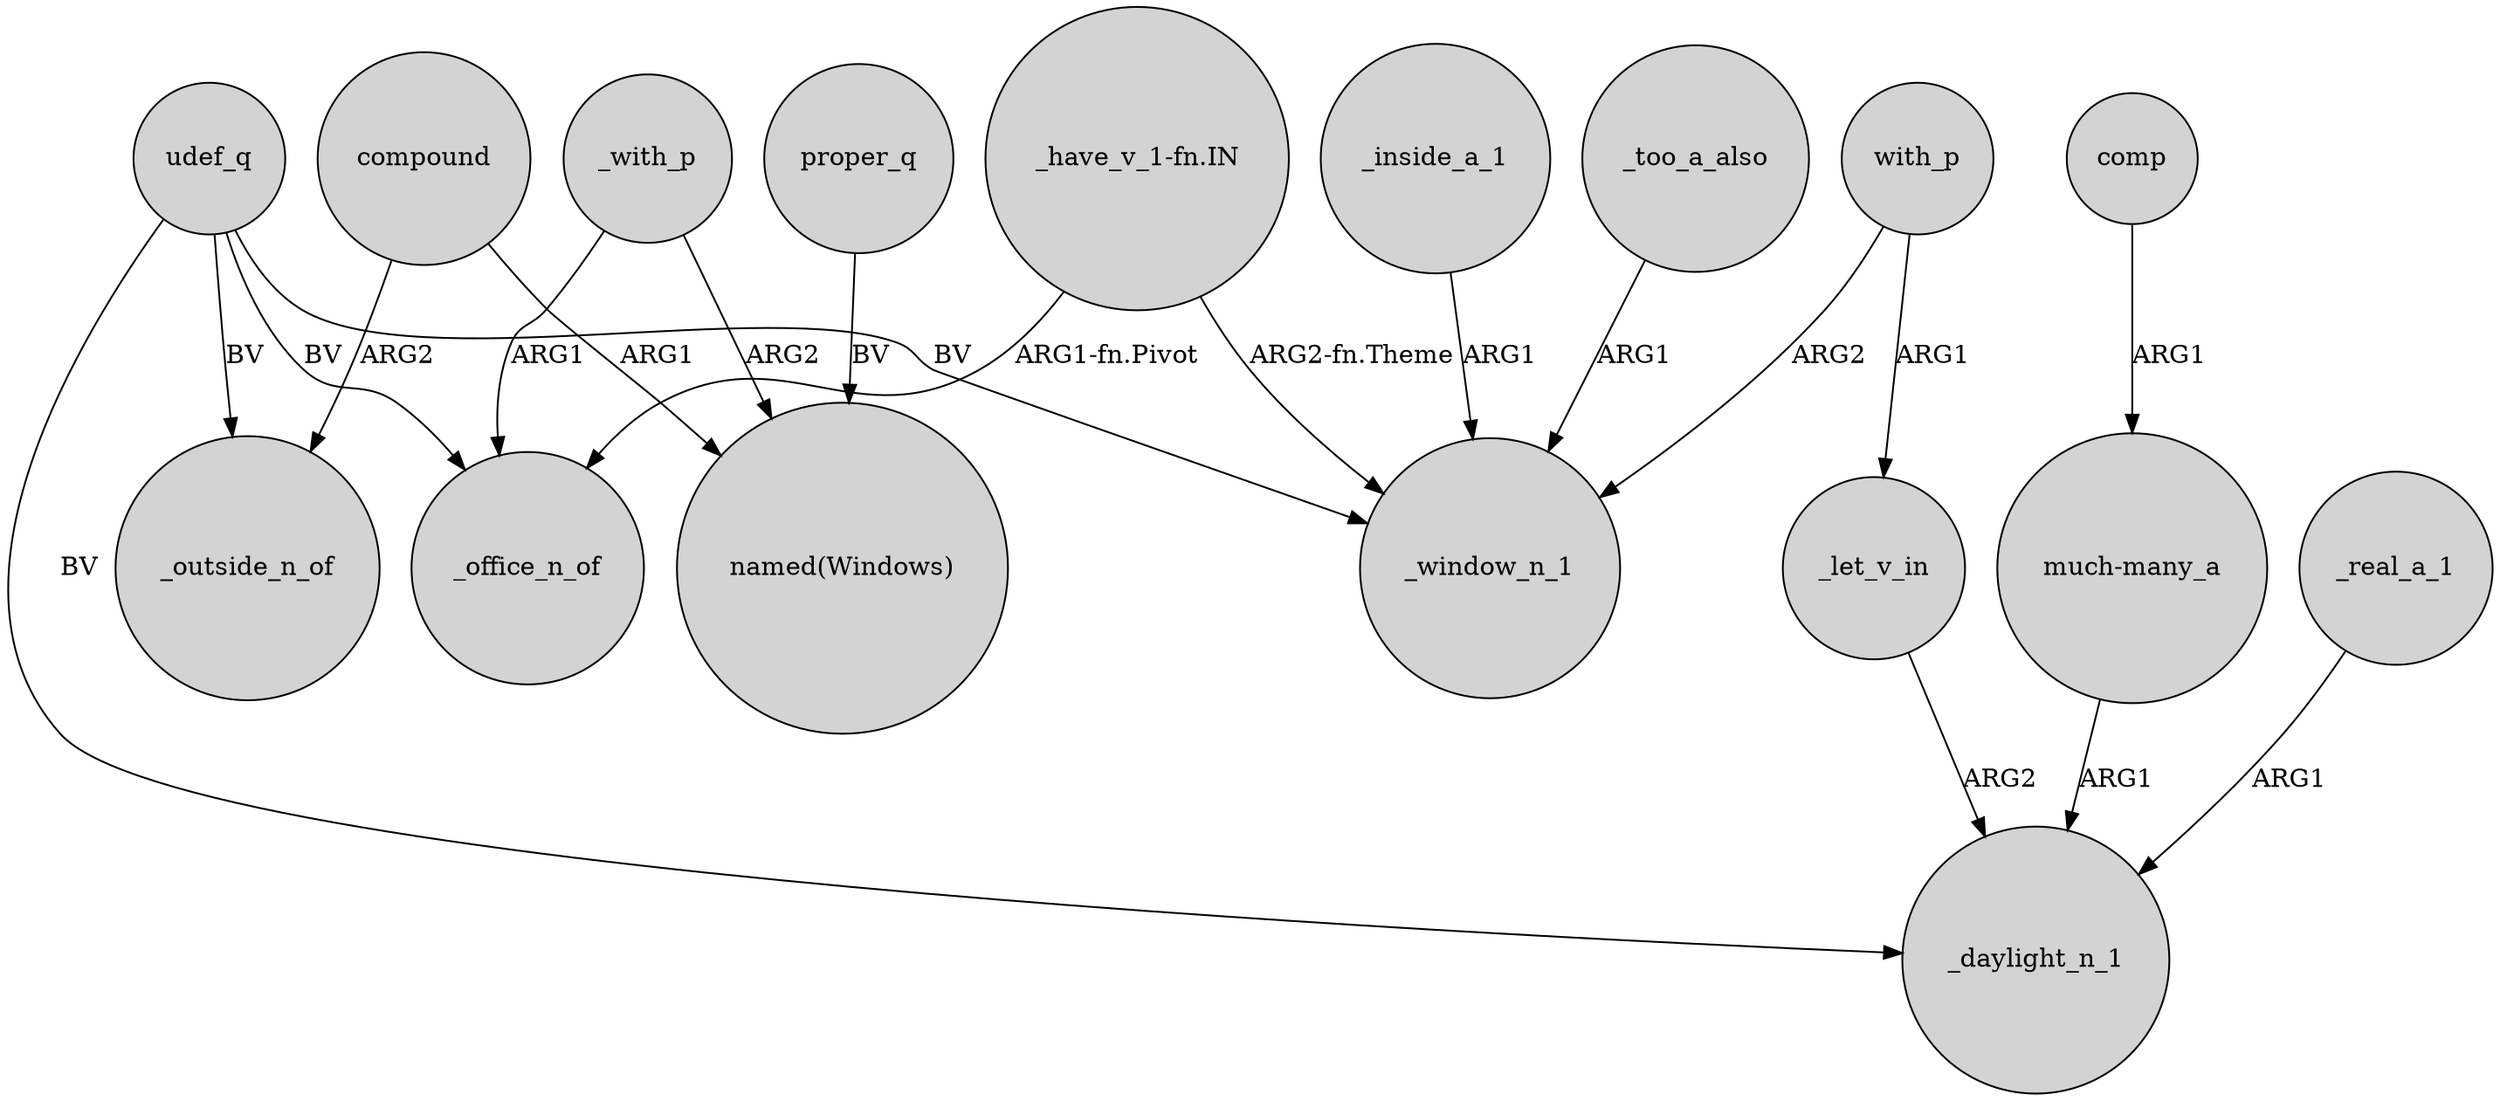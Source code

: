 digraph {
	node [shape=circle style=filled]
	udef_q -> _office_n_of [label=BV]
	udef_q -> _outside_n_of [label=BV]
	with_p -> _window_n_1 [label=ARG2]
	_with_p -> "named(Windows)" [label=ARG2]
	with_p -> _let_v_in [label=ARG1]
	_too_a_also -> _window_n_1 [label=ARG1]
	compound -> _outside_n_of [label=ARG2]
	comp -> "much-many_a" [label=ARG1]
	"_have_v_1-fn.IN" -> _office_n_of [label="ARG1-fn.Pivot"]
	_real_a_1 -> _daylight_n_1 [label=ARG1]
	_inside_a_1 -> _window_n_1 [label=ARG1]
	_with_p -> _office_n_of [label=ARG1]
	compound -> "named(Windows)" [label=ARG1]
	proper_q -> "named(Windows)" [label=BV]
	udef_q -> _window_n_1 [label=BV]
	_let_v_in -> _daylight_n_1 [label=ARG2]
	"much-many_a" -> _daylight_n_1 [label=ARG1]
	"_have_v_1-fn.IN" -> _window_n_1 [label="ARG2-fn.Theme"]
	udef_q -> _daylight_n_1 [label=BV]
}
